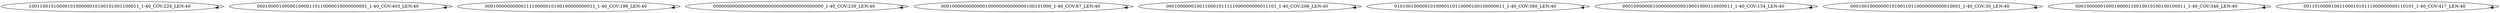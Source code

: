 digraph G {
    "1001100101000010100000010100101001100011_1-40_COV:224_LEN:40" -> "1001100101000010100000010100101001100011_1-40_COV:224_LEN:40";
    "0001000010000010000110110000010000000001_1-40_COV:403_LEN:40" -> "0001000010000010000110110000010000000001_1-40_COV:403_LEN:40";
    "0001000000000011110000010100100000000011_1-40_COV:196_LEN:40" -> "0001000000000011110000010100100000000011_1-40_COV:196_LEN:40";
    "0000000000000000000000000000000000000000_1-40_COV:239_LEN:40" -> "0000000000000000000000000000000000000000_1-40_COV:239_LEN:40";
    "0001000000000000100000000000000100101000_1-40_COV:87_LEN:40" -> "0001000000000000100000000000000100101000_1-40_COV:87_LEN:40";
    "0001000000100110001011111000000000011101_1-40_COV:206_LEN:40" -> "0001000000100110001011111000000000011101_1-40_COV:206_LEN:40";
    "0101001000001010000110110000100100000011_1-40_COV:380_LEN:40" -> "0101001000001010000110110000100100000011_1-40_COV:380_LEN:40";
    "0001000000010000000000010001000110000011_1-40_COV:134_LEN:40" -> "0001000000010000000000010001000110000011_1-40_COV:134_LEN:40";
    "0001001000000010100110110000000000010001_1-40_COV:30_LEN:40" -> "0001001000000010100110110000000000010001_1-40_COV:30_LEN:40";
    "0001000000100010000110010010100100100011_1-40_COV:346_LEN:40" -> "0001000000100010000110010010100100100011_1-40_COV:346_LEN:40";
    "0011010000100110001010111000000000110101_1-40_COV:417_LEN:40" -> "0011010000100110001010111000000000110101_1-40_COV:417_LEN:40";
}

